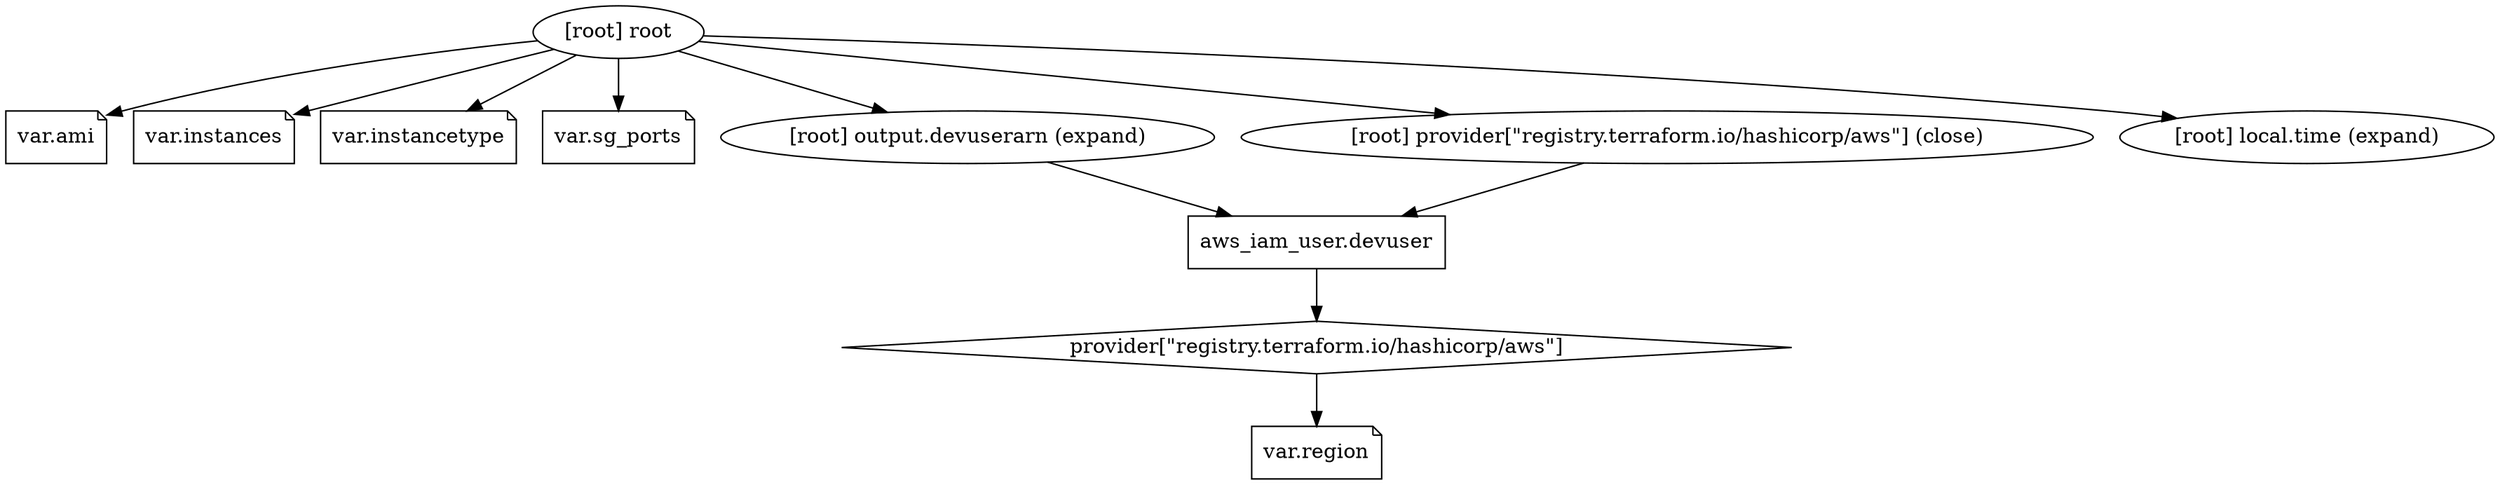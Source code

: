 digraph {
	compound = "true"
	newrank = "true"
	subgraph "root" {
		"[root] aws_iam_user.devuser (expand)" [label = "aws_iam_user.devuser", shape = "box"]
		"[root] provider[\"registry.terraform.io/hashicorp/aws\"]" [label = "provider[\"registry.terraform.io/hashicorp/aws\"]", shape = "diamond"]
		"[root] var.ami" [label = "var.ami", shape = "note"]
		"[root] var.instances" [label = "var.instances", shape = "note"]
		"[root] var.instancetype" [label = "var.instancetype", shape = "note"]
		"[root] var.region" [label = "var.region", shape = "note"]
		"[root] var.sg_ports" [label = "var.sg_ports", shape = "note"]
		"[root] aws_iam_user.devuser (expand)" -> "[root] provider[\"registry.terraform.io/hashicorp/aws\"]"
		"[root] output.devuserarn (expand)" -> "[root] aws_iam_user.devuser (expand)"
		"[root] provider[\"registry.terraform.io/hashicorp/aws\"] (close)" -> "[root] aws_iam_user.devuser (expand)"
		"[root] provider[\"registry.terraform.io/hashicorp/aws\"]" -> "[root] var.region"
		"[root] root" -> "[root] local.time (expand)"
		"[root] root" -> "[root] output.devuserarn (expand)"
		"[root] root" -> "[root] provider[\"registry.terraform.io/hashicorp/aws\"] (close)"
		"[root] root" -> "[root] var.ami"
		"[root] root" -> "[root] var.instances"
		"[root] root" -> "[root] var.instancetype"
		"[root] root" -> "[root] var.sg_ports"
	}
}

